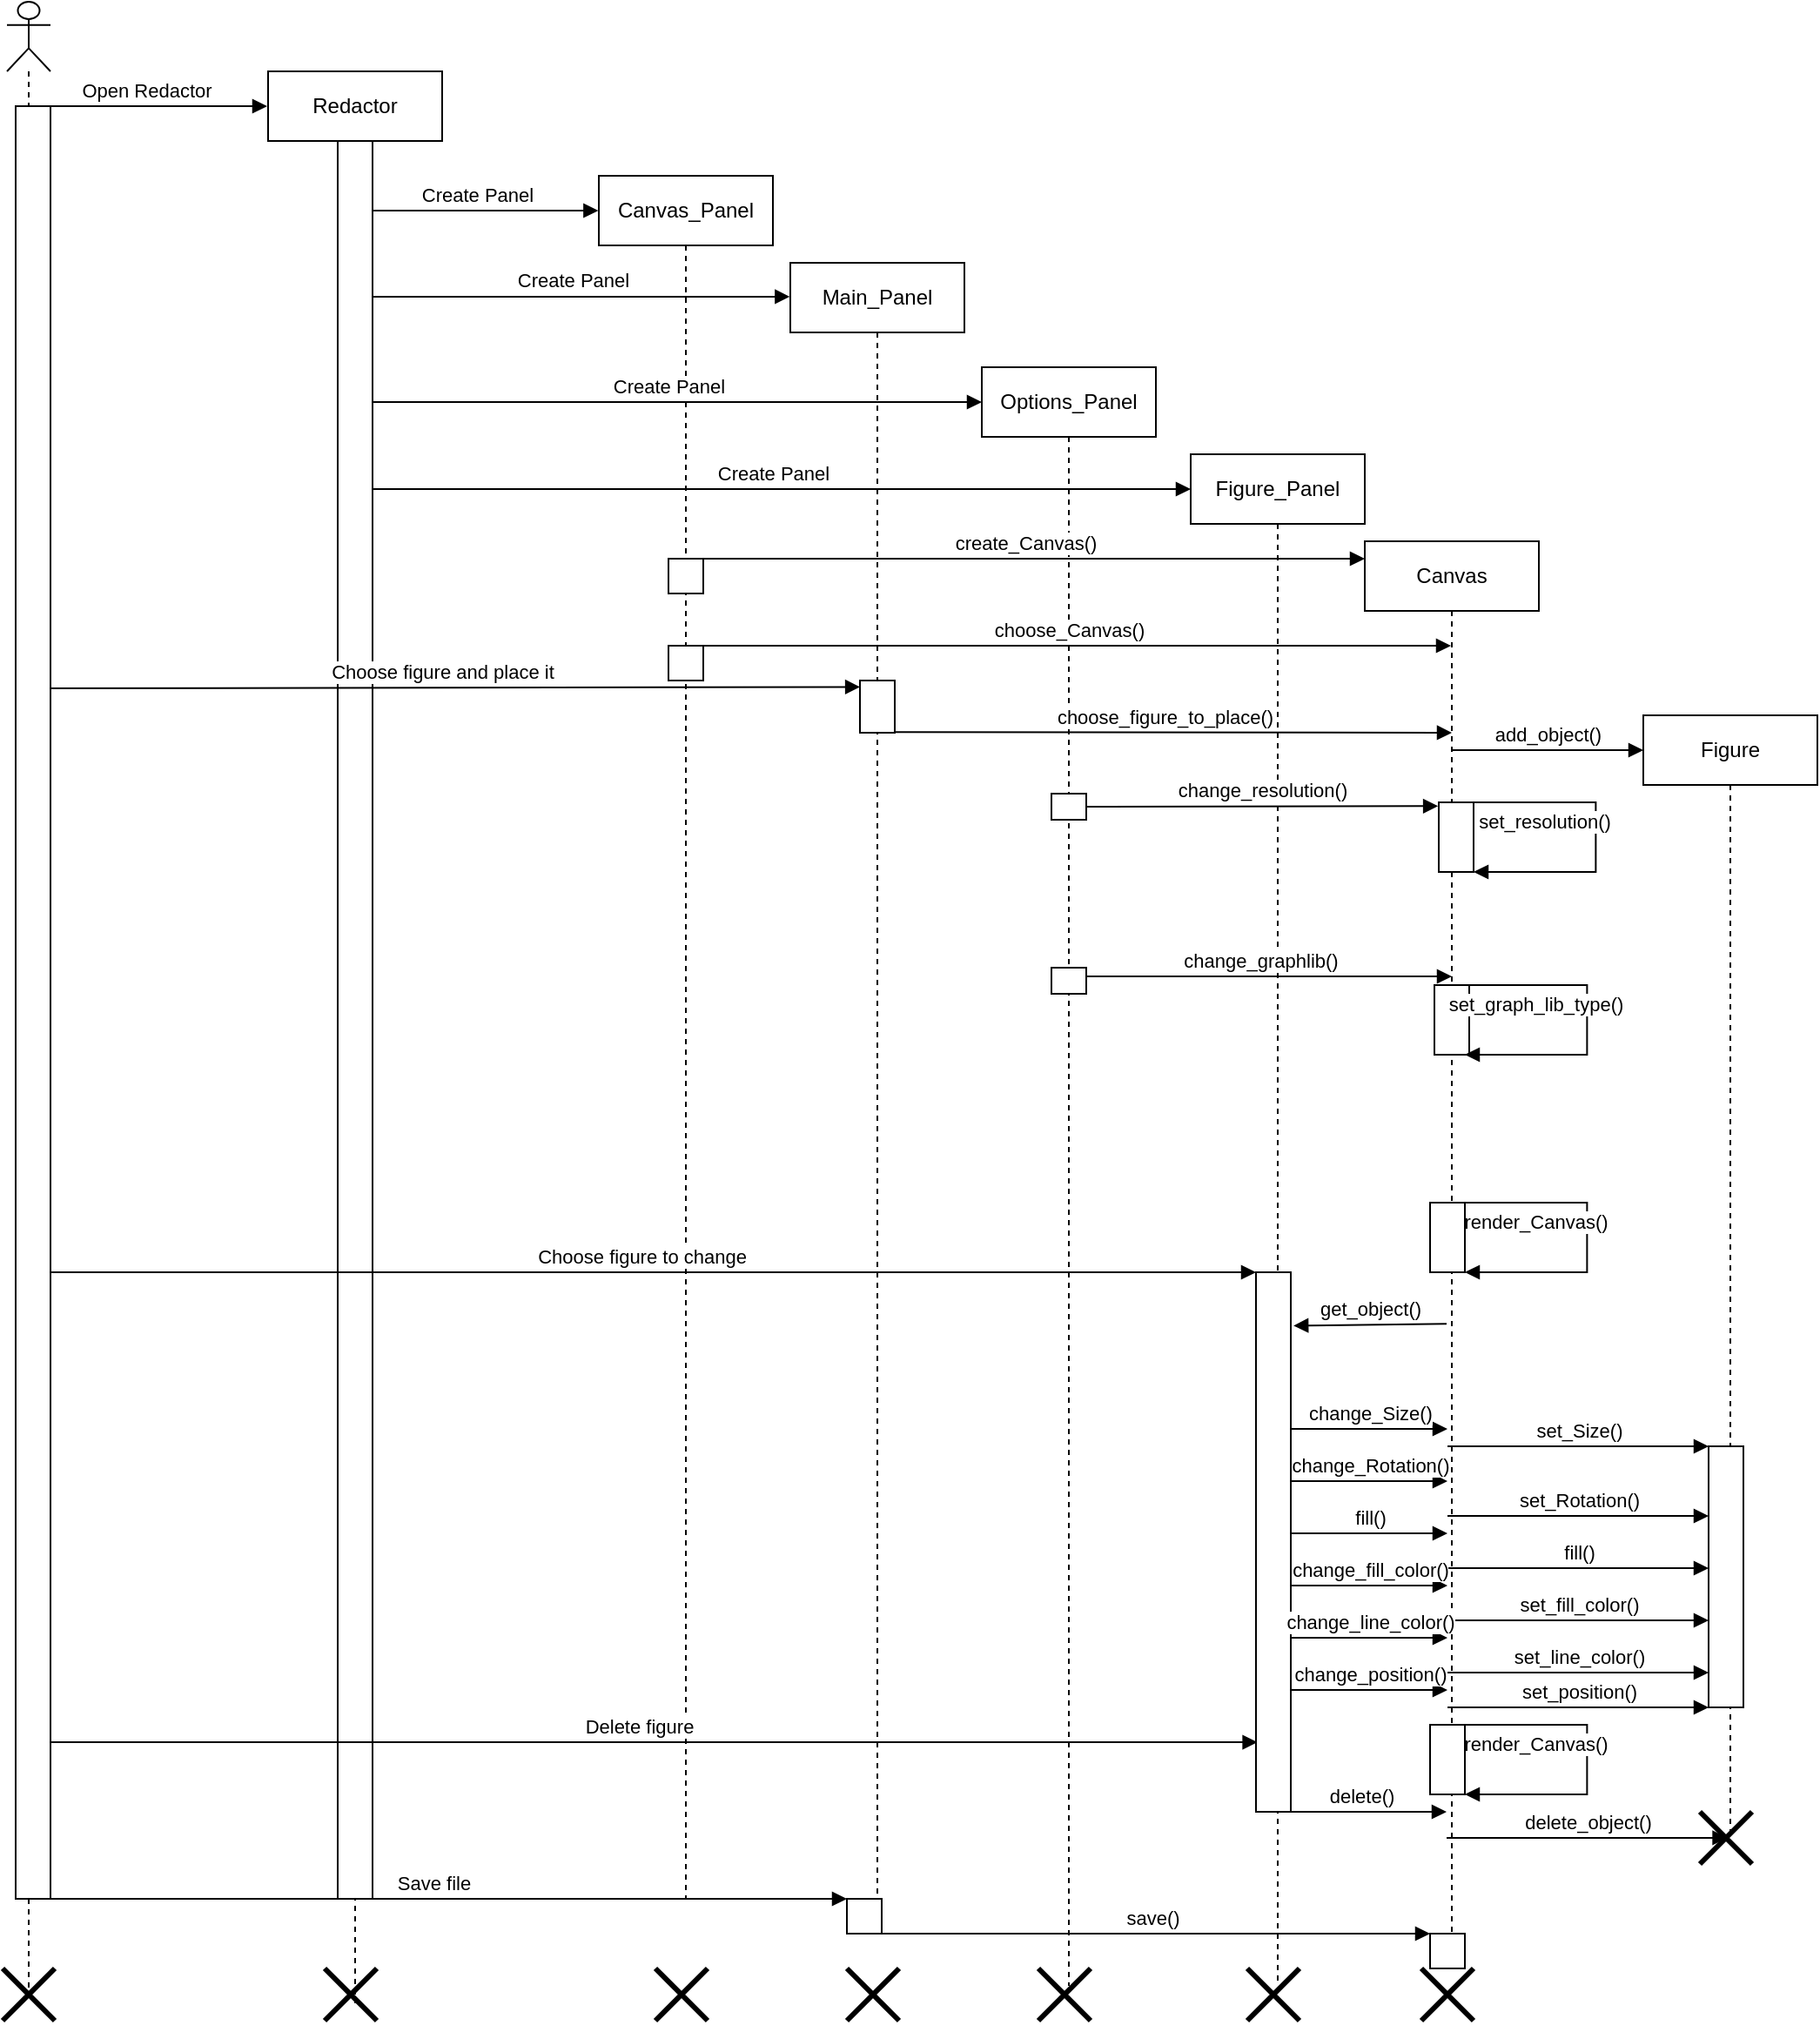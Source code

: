<mxfile version="21.8.2" type="github">
  <diagram name="Page-1" id="2YBvvXClWsGukQMizWep">
    <mxGraphModel dx="1509" dy="798" grid="1" gridSize="10" guides="1" tooltips="1" connect="1" arrows="1" fold="1" page="1" pageScale="1" pageWidth="850" pageHeight="1100" math="0" shadow="0">
      <root>
        <mxCell id="0" />
        <mxCell id="1" parent="0" />
        <mxCell id="aM9ryv3xv72pqoxQDRHE-1" value="Redactor" style="shape=umlLifeline;perimeter=lifelinePerimeter;whiteSpace=wrap;html=1;container=0;dropTarget=0;collapsible=0;recursiveResize=0;outlineConnect=0;portConstraint=eastwest;newEdgeStyle={&quot;edgeStyle&quot;:&quot;elbowEdgeStyle&quot;,&quot;elbow&quot;:&quot;vertical&quot;,&quot;curved&quot;:0,&quot;rounded&quot;:0};" parent="1" vertex="1">
          <mxGeometry x="250" y="100" width="100" height="1110" as="geometry" />
        </mxCell>
        <mxCell id="aM9ryv3xv72pqoxQDRHE-5" value="Canvas_Panel" style="shape=umlLifeline;perimeter=lifelinePerimeter;whiteSpace=wrap;html=1;container=0;dropTarget=0;collapsible=0;recursiveResize=0;outlineConnect=0;portConstraint=eastwest;newEdgeStyle={&quot;edgeStyle&quot;:&quot;elbowEdgeStyle&quot;,&quot;elbow&quot;:&quot;vertical&quot;,&quot;curved&quot;:0,&quot;rounded&quot;:0};" parent="1" vertex="1">
          <mxGeometry x="440" y="160" width="100" height="990" as="geometry" />
        </mxCell>
        <mxCell id="38EyoLRpENG-E7wULdpG-4" value="Main_Panel" style="shape=umlLifeline;perimeter=lifelinePerimeter;whiteSpace=wrap;html=1;container=0;dropTarget=0;collapsible=0;recursiveResize=0;outlineConnect=0;portConstraint=eastwest;newEdgeStyle={&quot;edgeStyle&quot;:&quot;elbowEdgeStyle&quot;,&quot;elbow&quot;:&quot;vertical&quot;,&quot;curved&quot;:0,&quot;rounded&quot;:0};" parent="1" vertex="1">
          <mxGeometry x="550" y="210" width="100" height="940" as="geometry" />
        </mxCell>
        <mxCell id="38EyoLRpENG-E7wULdpG-5" value="Options_Panel" style="shape=umlLifeline;perimeter=lifelinePerimeter;whiteSpace=wrap;html=1;container=0;dropTarget=0;collapsible=0;recursiveResize=0;outlineConnect=0;portConstraint=eastwest;newEdgeStyle={&quot;edgeStyle&quot;:&quot;elbowEdgeStyle&quot;,&quot;elbow&quot;:&quot;vertical&quot;,&quot;curved&quot;:0,&quot;rounded&quot;:0};" parent="1" vertex="1">
          <mxGeometry x="660" y="270" width="100" height="930" as="geometry" />
        </mxCell>
        <mxCell id="38EyoLRpENG-E7wULdpG-6" value="Figure_Panel" style="shape=umlLifeline;perimeter=lifelinePerimeter;whiteSpace=wrap;html=1;container=0;dropTarget=0;collapsible=0;recursiveResize=0;outlineConnect=0;portConstraint=eastwest;newEdgeStyle={&quot;edgeStyle&quot;:&quot;elbowEdgeStyle&quot;,&quot;elbow&quot;:&quot;vertical&quot;,&quot;curved&quot;:0,&quot;rounded&quot;:0};" parent="1" vertex="1">
          <mxGeometry x="780" y="320" width="100" height="880" as="geometry" />
        </mxCell>
        <mxCell id="38EyoLRpENG-E7wULdpG-7" value="Canvas" style="shape=umlLifeline;perimeter=lifelinePerimeter;whiteSpace=wrap;html=1;container=0;dropTarget=0;collapsible=0;recursiveResize=0;outlineConnect=0;portConstraint=eastwest;newEdgeStyle={&quot;edgeStyle&quot;:&quot;elbowEdgeStyle&quot;,&quot;elbow&quot;:&quot;vertical&quot;,&quot;curved&quot;:0,&quot;rounded&quot;:0};" parent="1" vertex="1">
          <mxGeometry x="880" y="370" width="100" height="820" as="geometry" />
        </mxCell>
        <mxCell id="38EyoLRpENG-E7wULdpG-8" value="Figure" style="shape=umlLifeline;perimeter=lifelinePerimeter;whiteSpace=wrap;html=1;container=0;dropTarget=0;collapsible=0;recursiveResize=0;outlineConnect=0;portConstraint=eastwest;newEdgeStyle={&quot;edgeStyle&quot;:&quot;elbowEdgeStyle&quot;,&quot;elbow&quot;:&quot;vertical&quot;,&quot;curved&quot;:0,&quot;rounded&quot;:0};" parent="1" vertex="1">
          <mxGeometry x="1040" y="470" width="100" height="650" as="geometry" />
        </mxCell>
        <mxCell id="38EyoLRpENG-E7wULdpG-37" value="" style="shape=umlDestroy;whiteSpace=wrap;html=1;strokeWidth=3;targetShapes=umlLifeline;" parent="38EyoLRpENG-E7wULdpG-8" vertex="1">
          <mxGeometry x="32.5" y="630" width="30" height="30" as="geometry" />
        </mxCell>
        <mxCell id="38EyoLRpENG-E7wULdpG-15" value="" style="shape=umlLifeline;perimeter=lifelinePerimeter;whiteSpace=wrap;html=1;container=1;dropTarget=0;collapsible=0;recursiveResize=0;outlineConnect=0;portConstraint=eastwest;newEdgeStyle={&quot;curved&quot;:0,&quot;rounded&quot;:0};participant=umlActor;" parent="1" vertex="1">
          <mxGeometry x="100" y="60" width="25" height="1150" as="geometry" />
        </mxCell>
        <mxCell id="38EyoLRpENG-E7wULdpG-16" value="Open Redactor" style="html=1;verticalAlign=bottom;endArrow=block;curved=0;rounded=0;" parent="1" edge="1">
          <mxGeometry width="80" relative="1" as="geometry">
            <mxPoint x="109.81" y="120" as="sourcePoint" />
            <mxPoint x="249.5" y="120" as="targetPoint" />
          </mxGeometry>
        </mxCell>
        <mxCell id="38EyoLRpENG-E7wULdpG-18" value="Create Panel" style="html=1;verticalAlign=bottom;endArrow=block;curved=0;rounded=0;" parent="1" edge="1">
          <mxGeometry width="80" relative="1" as="geometry">
            <mxPoint x="300.0" y="180" as="sourcePoint" />
            <mxPoint x="439.69" y="180" as="targetPoint" />
          </mxGeometry>
        </mxCell>
        <mxCell id="38EyoLRpENG-E7wULdpG-19" value="Create Panel" style="html=1;verticalAlign=bottom;endArrow=block;curved=0;rounded=0;" parent="1" edge="1">
          <mxGeometry width="80" relative="1" as="geometry">
            <mxPoint x="300.0" y="229.47" as="sourcePoint" />
            <mxPoint x="549.69" y="229.47" as="targetPoint" />
          </mxGeometry>
        </mxCell>
        <mxCell id="38EyoLRpENG-E7wULdpG-20" value="Create Panel" style="html=1;verticalAlign=bottom;endArrow=block;curved=0;rounded=0;" parent="1" edge="1">
          <mxGeometry width="80" relative="1" as="geometry">
            <mxPoint x="300.31" y="290" as="sourcePoint" />
            <mxPoint x="660" y="290" as="targetPoint" />
          </mxGeometry>
        </mxCell>
        <mxCell id="38EyoLRpENG-E7wULdpG-21" value="Create Panel" style="html=1;verticalAlign=bottom;endArrow=block;curved=0;rounded=0;" parent="1" edge="1">
          <mxGeometry width="80" relative="1" as="geometry">
            <mxPoint x="300.31" y="340" as="sourcePoint" />
            <mxPoint x="780" y="340" as="targetPoint" />
          </mxGeometry>
        </mxCell>
        <mxCell id="38EyoLRpENG-E7wULdpG-22" value="create_Canvas()" style="html=1;verticalAlign=bottom;endArrow=block;curved=0;rounded=0;" parent="1" edge="1">
          <mxGeometry width="80" relative="1" as="geometry">
            <mxPoint x="490" y="380" as="sourcePoint" />
            <mxPoint x="880" y="380" as="targetPoint" />
          </mxGeometry>
        </mxCell>
        <mxCell id="38EyoLRpENG-E7wULdpG-23" value="choose_figure_to_place()" style="html=1;verticalAlign=bottom;endArrow=block;curved=0;rounded=0;" parent="1" edge="1">
          <mxGeometry width="80" relative="1" as="geometry">
            <mxPoint x="600" y="479.58" as="sourcePoint" />
            <mxPoint x="930" y="480" as="targetPoint" />
          </mxGeometry>
        </mxCell>
        <mxCell id="38EyoLRpENG-E7wULdpG-24" value="add_object()" style="html=1;verticalAlign=bottom;endArrow=block;curved=0;rounded=0;" parent="1" edge="1">
          <mxGeometry width="80" relative="1" as="geometry">
            <mxPoint x="930" y="490" as="sourcePoint" />
            <mxPoint x="1040" y="490" as="targetPoint" />
          </mxGeometry>
        </mxCell>
        <mxCell id="38EyoLRpENG-E7wULdpG-26" value="Save file" style="html=1;verticalAlign=bottom;endArrow=block;curved=0;rounded=0;entryX=0;entryY=0;entryDx=0;entryDy=0;" parent="1" edge="1" target="RvpZYAZhaGrn7Gk52c-N-2">
          <mxGeometry width="80" relative="1" as="geometry">
            <mxPoint x="107.5" y="1150" as="sourcePoint" />
            <mxPoint x="597" y="1150" as="targetPoint" />
          </mxGeometry>
        </mxCell>
        <mxCell id="38EyoLRpENG-E7wULdpG-27" value="save()" style="html=1;verticalAlign=bottom;endArrow=block;curved=0;rounded=0;entryX=0;entryY=0;entryDx=0;entryDy=0;" parent="1" edge="1" target="RvpZYAZhaGrn7Gk52c-N-5">
          <mxGeometry width="80" relative="1" as="geometry">
            <mxPoint x="597.5" y="1170" as="sourcePoint" />
            <mxPoint x="927.0" y="1170" as="targetPoint" />
          </mxGeometry>
        </mxCell>
        <mxCell id="38EyoLRpENG-E7wULdpG-31" value="render_Canvas()" style="html=1;verticalAlign=bottom;endArrow=block;curved=0;rounded=0;" parent="1" edge="1">
          <mxGeometry x="0.551" y="-20" width="80" relative="1" as="geometry">
            <mxPoint x="937.69" y="1050" as="sourcePoint" />
            <mxPoint x="937.5" y="1090" as="targetPoint" />
            <Array as="points">
              <mxPoint x="1007.69" y="1050" />
              <mxPoint x="1007.69" y="1090" />
            </Array>
            <mxPoint as="offset" />
          </mxGeometry>
        </mxCell>
        <mxCell id="38EyoLRpENG-E7wULdpG-33" value="delete_object()" style="html=1;verticalAlign=bottom;endArrow=block;curved=0;rounded=0;entryX=0.526;entryY=0.499;entryDx=0;entryDy=0;entryPerimeter=0;" parent="1" target="38EyoLRpENG-E7wULdpG-37" edge="1">
          <mxGeometry width="80" relative="1" as="geometry">
            <mxPoint x="927" y="1114.97" as="sourcePoint" />
            <mxPoint x="1087.0" y="1120" as="targetPoint" />
          </mxGeometry>
        </mxCell>
        <mxCell id="38EyoLRpENG-E7wULdpG-34" value="delete()" style="html=1;verticalAlign=bottom;endArrow=block;curved=0;rounded=0;" parent="1" edge="1">
          <mxGeometry width="80" relative="1" as="geometry">
            <mxPoint x="827.5" y="1100" as="sourcePoint" />
            <mxPoint x="927.0" y="1100" as="targetPoint" />
          </mxGeometry>
        </mxCell>
        <mxCell id="38EyoLRpENG-E7wULdpG-35" value="get_object()" style="html=1;verticalAlign=bottom;endArrow=block;curved=0;rounded=0;entryX=1.079;entryY=0.099;entryDx=0;entryDy=0;entryPerimeter=0;" parent="1" edge="1" target="RvpZYAZhaGrn7Gk52c-N-4">
          <mxGeometry width="80" relative="1" as="geometry">
            <mxPoint x="927.0" y="819.58" as="sourcePoint" />
            <mxPoint x="826.824" y="819.58" as="targetPoint" />
          </mxGeometry>
        </mxCell>
        <mxCell id="_8Uw5CFxiMQHdm2J3RAh-14" value="set_Size()" style="html=1;verticalAlign=bottom;endArrow=block;curved=0;rounded=0;entryX=0;entryY=0;entryDx=0;entryDy=0;" parent="1" target="_8Uw5CFxiMQHdm2J3RAh-27" edge="1">
          <mxGeometry width="80" relative="1" as="geometry">
            <mxPoint x="927.504" y="890.0" as="sourcePoint" />
            <mxPoint x="1027.5" y="890" as="targetPoint" />
          </mxGeometry>
        </mxCell>
        <mxCell id="_8Uw5CFxiMQHdm2J3RAh-15" value="set_Rotation()" style="html=1;verticalAlign=bottom;endArrow=block;curved=0;rounded=0;entryX=0;entryY=0;entryDx=0;entryDy=0;" parent="1" edge="1">
          <mxGeometry width="80" relative="1" as="geometry">
            <mxPoint x="927.504" y="930.0" as="sourcePoint" />
            <mxPoint x="1077.5" y="930" as="targetPoint" />
          </mxGeometry>
        </mxCell>
        <mxCell id="_8Uw5CFxiMQHdm2J3RAh-16" value="fill()" style="html=1;verticalAlign=bottom;endArrow=block;curved=0;rounded=0;entryX=0;entryY=0;entryDx=0;entryDy=0;" parent="1" edge="1">
          <mxGeometry width="80" relative="1" as="geometry">
            <mxPoint x="927.504" y="960.0" as="sourcePoint" />
            <mxPoint x="1077.5" y="960" as="targetPoint" />
          </mxGeometry>
        </mxCell>
        <mxCell id="_8Uw5CFxiMQHdm2J3RAh-17" value="set_fill_color()" style="html=1;verticalAlign=bottom;endArrow=block;curved=0;rounded=0;entryX=0;entryY=0;entryDx=0;entryDy=0;" parent="1" edge="1">
          <mxGeometry width="80" relative="1" as="geometry">
            <mxPoint x="927.504" y="990.0" as="sourcePoint" />
            <mxPoint x="1077.5" y="990" as="targetPoint" />
          </mxGeometry>
        </mxCell>
        <mxCell id="_8Uw5CFxiMQHdm2J3RAh-18" value="set_line_color()" style="html=1;verticalAlign=bottom;endArrow=block;curved=0;rounded=0;entryX=0;entryY=0;entryDx=0;entryDy=0;" parent="1" edge="1">
          <mxGeometry width="80" relative="1" as="geometry">
            <mxPoint x="927.504" y="1020.0" as="sourcePoint" />
            <mxPoint x="1077.5" y="1020" as="targetPoint" />
          </mxGeometry>
        </mxCell>
        <mxCell id="_8Uw5CFxiMQHdm2J3RAh-19" value="set_position()" style="html=1;verticalAlign=bottom;endArrow=block;curved=0;rounded=0;entryX=0;entryY=0;entryDx=0;entryDy=0;" parent="1" edge="1">
          <mxGeometry width="80" relative="1" as="geometry">
            <mxPoint x="927.504" y="1040.0" as="sourcePoint" />
            <mxPoint x="1077.5" y="1040" as="targetPoint" />
          </mxGeometry>
        </mxCell>
        <mxCell id="_8Uw5CFxiMQHdm2J3RAh-20" value="" style="shape=umlDestroy;whiteSpace=wrap;html=1;strokeWidth=3;targetShapes=umlLifeline;" parent="1" vertex="1">
          <mxGeometry x="912.5" y="1190" width="30" height="30" as="geometry" />
        </mxCell>
        <mxCell id="_8Uw5CFxiMQHdm2J3RAh-21" value="" style="shape=umlDestroy;whiteSpace=wrap;html=1;strokeWidth=3;targetShapes=umlLifeline;" parent="1" vertex="1">
          <mxGeometry x="812.5" y="1190" width="30" height="30" as="geometry" />
        </mxCell>
        <mxCell id="_8Uw5CFxiMQHdm2J3RAh-22" value="" style="shape=umlDestroy;whiteSpace=wrap;html=1;strokeWidth=3;targetShapes=umlLifeline;" parent="1" vertex="1">
          <mxGeometry x="692.5" y="1190" width="30" height="30" as="geometry" />
        </mxCell>
        <mxCell id="_8Uw5CFxiMQHdm2J3RAh-23" value="" style="shape=umlDestroy;whiteSpace=wrap;html=1;strokeWidth=3;targetShapes=umlLifeline;" parent="1" vertex="1">
          <mxGeometry x="582.5" y="1190" width="30" height="30" as="geometry" />
        </mxCell>
        <mxCell id="_8Uw5CFxiMQHdm2J3RAh-24" value="" style="shape=umlDestroy;whiteSpace=wrap;html=1;strokeWidth=3;targetShapes=umlLifeline;" parent="1" vertex="1">
          <mxGeometry x="472.5" y="1190" width="30" height="30" as="geometry" />
        </mxCell>
        <mxCell id="_8Uw5CFxiMQHdm2J3RAh-25" value="" style="shape=umlDestroy;whiteSpace=wrap;html=1;strokeWidth=3;targetShapes=umlLifeline;" parent="1" vertex="1">
          <mxGeometry x="282.5" y="1190" width="30" height="30" as="geometry" />
        </mxCell>
        <mxCell id="_8Uw5CFxiMQHdm2J3RAh-26" value="" style="shape=umlDestroy;whiteSpace=wrap;html=1;strokeWidth=3;targetShapes=umlLifeline;" parent="1" vertex="1">
          <mxGeometry x="97.5" y="1190" width="30" height="30" as="geometry" />
        </mxCell>
        <mxCell id="_8Uw5CFxiMQHdm2J3RAh-27" value="" style="rounded=0;whiteSpace=wrap;html=1;" parent="1" vertex="1">
          <mxGeometry x="1077.5" y="890" width="20" height="150" as="geometry" />
        </mxCell>
        <mxCell id="_8Uw5CFxiMQHdm2J3RAh-34" value="" style="rounded=0;whiteSpace=wrap;html=1;" parent="1" vertex="1">
          <mxGeometry x="290" y="140" width="20" height="1010" as="geometry" />
        </mxCell>
        <mxCell id="38EyoLRpENG-E7wULdpG-32" value="Delete figure" style="html=1;verticalAlign=bottom;endArrow=block;curved=0;rounded=0;entryX=0.04;entryY=0.871;entryDx=0;entryDy=0;entryPerimeter=0;" parent="1" edge="1" target="RvpZYAZhaGrn7Gk52c-N-4">
          <mxGeometry width="80" relative="1" as="geometry">
            <mxPoint x="107.5" y="1060" as="sourcePoint" />
            <mxPoint x="807.5" y="1060" as="targetPoint" />
          </mxGeometry>
        </mxCell>
        <mxCell id="38EyoLRpENG-E7wULdpG-36" value="&amp;nbsp;Choose figure to change" style="html=1;verticalAlign=bottom;endArrow=block;curved=0;rounded=0;entryX=0;entryY=0;entryDx=0;entryDy=0;" parent="1" edge="1" target="RvpZYAZhaGrn7Gk52c-N-4">
          <mxGeometry width="80" relative="1" as="geometry">
            <mxPoint x="107.5" y="790" as="sourcePoint" />
            <mxPoint x="827" y="790" as="targetPoint" />
          </mxGeometry>
        </mxCell>
        <mxCell id="38EyoLRpENG-E7wULdpG-25" value="Choose figure and place it" style="html=1;verticalAlign=bottom;endArrow=block;curved=0;rounded=0;entryX=0.003;entryY=0.124;entryDx=0;entryDy=0;entryPerimeter=0;" parent="1" edge="1" target="RvpZYAZhaGrn7Gk52c-N-1">
          <mxGeometry width="80" relative="1" as="geometry">
            <mxPoint x="110" y="454.5" as="sourcePoint" />
            <mxPoint x="599.5" y="454.5" as="targetPoint" />
          </mxGeometry>
        </mxCell>
        <mxCell id="RvpZYAZhaGrn7Gk52c-N-1" value="" style="rounded=0;whiteSpace=wrap;html=1;" vertex="1" parent="1">
          <mxGeometry x="590" y="450" width="20" height="30" as="geometry" />
        </mxCell>
        <mxCell id="RvpZYAZhaGrn7Gk52c-N-2" value="" style="rounded=0;whiteSpace=wrap;html=1;" vertex="1" parent="1">
          <mxGeometry x="582.5" y="1150" width="20" height="20" as="geometry" />
        </mxCell>
        <mxCell id="RvpZYAZhaGrn7Gk52c-N-3" value="" style="rounded=0;whiteSpace=wrap;html=1;" vertex="1" parent="1">
          <mxGeometry x="480" y="380" width="20" height="20" as="geometry" />
        </mxCell>
        <mxCell id="RvpZYAZhaGrn7Gk52c-N-4" value="" style="rounded=0;whiteSpace=wrap;html=1;" vertex="1" parent="1">
          <mxGeometry x="817.5" y="790" width="20" height="310" as="geometry" />
        </mxCell>
        <mxCell id="_8Uw5CFxiMQHdm2J3RAh-7" value="change_Size()" style="html=1;verticalAlign=bottom;endArrow=block;curved=0;rounded=0;" parent="1" edge="1">
          <mxGeometry width="80" relative="1" as="geometry">
            <mxPoint x="837.5" y="880" as="sourcePoint" />
            <mxPoint x="927.5" y="880" as="targetPoint" />
          </mxGeometry>
        </mxCell>
        <mxCell id="_8Uw5CFxiMQHdm2J3RAh-9" value="change_Rotation()" style="html=1;verticalAlign=bottom;endArrow=block;curved=0;rounded=0;" parent="1" edge="1">
          <mxGeometry width="80" relative="1" as="geometry">
            <mxPoint x="837.5" y="910" as="sourcePoint" />
            <mxPoint x="927.5" y="910" as="targetPoint" />
          </mxGeometry>
        </mxCell>
        <mxCell id="_8Uw5CFxiMQHdm2J3RAh-10" value="fill()" style="html=1;verticalAlign=bottom;endArrow=block;curved=0;rounded=0;" parent="1" edge="1">
          <mxGeometry width="80" relative="1" as="geometry">
            <mxPoint x="837.5" y="940" as="sourcePoint" />
            <mxPoint x="927.5" y="940" as="targetPoint" />
          </mxGeometry>
        </mxCell>
        <mxCell id="_8Uw5CFxiMQHdm2J3RAh-11" value="change_fill_color()" style="html=1;verticalAlign=bottom;endArrow=block;curved=0;rounded=0;" parent="1" edge="1">
          <mxGeometry width="80" relative="1" as="geometry">
            <mxPoint x="837.5" y="970" as="sourcePoint" />
            <mxPoint x="927.5" y="970" as="targetPoint" />
          </mxGeometry>
        </mxCell>
        <mxCell id="_8Uw5CFxiMQHdm2J3RAh-12" value="change_line_color()" style="html=1;verticalAlign=bottom;endArrow=block;curved=0;rounded=0;" parent="1" edge="1">
          <mxGeometry width="80" relative="1" as="geometry">
            <mxPoint x="837.5" y="1000" as="sourcePoint" />
            <mxPoint x="927.5" y="1000" as="targetPoint" />
          </mxGeometry>
        </mxCell>
        <mxCell id="_8Uw5CFxiMQHdm2J3RAh-13" value="change_position()" style="html=1;verticalAlign=bottom;endArrow=block;curved=0;rounded=0;" parent="1" edge="1">
          <mxGeometry width="80" relative="1" as="geometry">
            <mxPoint x="837.5" y="1030" as="sourcePoint" />
            <mxPoint x="927.5" y="1030" as="targetPoint" />
          </mxGeometry>
        </mxCell>
        <mxCell id="RvpZYAZhaGrn7Gk52c-N-5" value="" style="rounded=0;whiteSpace=wrap;html=1;" vertex="1" parent="1">
          <mxGeometry x="917.5" y="1170" width="20" height="20" as="geometry" />
        </mxCell>
        <mxCell id="RvpZYAZhaGrn7Gk52c-N-6" value="" style="rounded=0;whiteSpace=wrap;html=1;" vertex="1" parent="1">
          <mxGeometry x="917.5" y="1050" width="20" height="40" as="geometry" />
        </mxCell>
        <mxCell id="RvpZYAZhaGrn7Gk52c-N-7" value="render_Canvas()" style="html=1;verticalAlign=bottom;endArrow=block;curved=0;rounded=0;" edge="1" parent="1">
          <mxGeometry x="0.551" y="-20" width="80" relative="1" as="geometry">
            <mxPoint x="937.69" y="750" as="sourcePoint" />
            <mxPoint x="937.5" y="790" as="targetPoint" />
            <Array as="points">
              <mxPoint x="1007.69" y="750" />
              <mxPoint x="1007.69" y="790" />
            </Array>
            <mxPoint as="offset" />
          </mxGeometry>
        </mxCell>
        <mxCell id="RvpZYAZhaGrn7Gk52c-N-8" value="" style="rounded=0;whiteSpace=wrap;html=1;" vertex="1" parent="1">
          <mxGeometry x="917.5" y="750" width="20" height="40" as="geometry" />
        </mxCell>
        <mxCell id="RvpZYAZhaGrn7Gk52c-N-11" value="change_resolution()" style="html=1;verticalAlign=bottom;endArrow=block;curved=0;rounded=0;entryX=-0.022;entryY=0.053;entryDx=0;entryDy=0;entryPerimeter=0;" edge="1" parent="1" source="RvpZYAZhaGrn7Gk52c-N-20" target="RvpZYAZhaGrn7Gk52c-N-14">
          <mxGeometry width="80" relative="1" as="geometry">
            <mxPoint x="710" y="520" as="sourcePoint" />
            <mxPoint x="800" y="520" as="targetPoint" />
          </mxGeometry>
        </mxCell>
        <mxCell id="_8Uw5CFxiMQHdm2J3RAh-33" value="" style="rounded=0;whiteSpace=wrap;html=1;" parent="1" vertex="1">
          <mxGeometry x="105" y="120" width="20" height="1030" as="geometry" />
        </mxCell>
        <mxCell id="RvpZYAZhaGrn7Gk52c-N-13" value="set_resolution()" style="html=1;verticalAlign=bottom;endArrow=block;curved=0;rounded=0;" edge="1" parent="1">
          <mxGeometry x="0.551" y="-20" width="80" relative="1" as="geometry">
            <mxPoint x="942.69" y="520" as="sourcePoint" />
            <mxPoint x="942.5" y="560" as="targetPoint" />
            <Array as="points">
              <mxPoint x="1012.69" y="520" />
              <mxPoint x="1012.69" y="560" />
            </Array>
            <mxPoint as="offset" />
          </mxGeometry>
        </mxCell>
        <mxCell id="RvpZYAZhaGrn7Gk52c-N-14" value="" style="rounded=0;whiteSpace=wrap;html=1;" vertex="1" parent="1">
          <mxGeometry x="922.5" y="520" width="20" height="40" as="geometry" />
        </mxCell>
        <mxCell id="RvpZYAZhaGrn7Gk52c-N-15" value="change_graphlib()" style="html=1;verticalAlign=bottom;endArrow=block;curved=0;rounded=0;" edge="1" parent="1">
          <mxGeometry width="80" relative="1" as="geometry">
            <mxPoint x="710" y="620" as="sourcePoint" />
            <mxPoint x="930" y="620" as="targetPoint" />
          </mxGeometry>
        </mxCell>
        <mxCell id="RvpZYAZhaGrn7Gk52c-N-18" value="" style="rounded=0;whiteSpace=wrap;html=1;" vertex="1" parent="1">
          <mxGeometry x="920" y="625" width="20" height="40" as="geometry" />
        </mxCell>
        <mxCell id="RvpZYAZhaGrn7Gk52c-N-19" value="" style="rounded=0;whiteSpace=wrap;html=1;" vertex="1" parent="1">
          <mxGeometry x="700" y="615" width="20" height="15" as="geometry" />
        </mxCell>
        <mxCell id="RvpZYAZhaGrn7Gk52c-N-21" value="" style="html=1;verticalAlign=bottom;endArrow=block;curved=0;rounded=0;" edge="1" parent="1" target="RvpZYAZhaGrn7Gk52c-N-20">
          <mxGeometry width="80" relative="1" as="geometry">
            <mxPoint x="710" y="520" as="sourcePoint" />
            <mxPoint x="930" y="520" as="targetPoint" />
          </mxGeometry>
        </mxCell>
        <mxCell id="RvpZYAZhaGrn7Gk52c-N-20" value="" style="rounded=0;whiteSpace=wrap;html=1;" vertex="1" parent="1">
          <mxGeometry x="700" y="515" width="20" height="15" as="geometry" />
        </mxCell>
        <mxCell id="RvpZYAZhaGrn7Gk52c-N-17" value="set_graph_lib_type()" style="html=1;verticalAlign=bottom;endArrow=block;curved=0;rounded=0;" edge="1" parent="1">
          <mxGeometry x="0.551" y="-20" width="80" relative="1" as="geometry">
            <mxPoint x="937.69" y="625" as="sourcePoint" />
            <mxPoint x="937.5" y="665" as="targetPoint" />
            <Array as="points">
              <mxPoint x="1007.69" y="625" />
              <mxPoint x="1007.69" y="665" />
            </Array>
            <mxPoint as="offset" />
          </mxGeometry>
        </mxCell>
        <mxCell id="RvpZYAZhaGrn7Gk52c-N-23" value="choose_Canvas()" style="html=1;verticalAlign=bottom;endArrow=block;curved=0;rounded=0;" edge="1" parent="1" target="38EyoLRpENG-E7wULdpG-7">
          <mxGeometry width="80" relative="1" as="geometry">
            <mxPoint x="490" y="430" as="sourcePoint" />
            <mxPoint x="880" y="430" as="targetPoint" />
          </mxGeometry>
        </mxCell>
        <mxCell id="RvpZYAZhaGrn7Gk52c-N-24" value="" style="rounded=0;whiteSpace=wrap;html=1;" vertex="1" parent="1">
          <mxGeometry x="480" y="430" width="20" height="20" as="geometry" />
        </mxCell>
      </root>
    </mxGraphModel>
  </diagram>
</mxfile>
